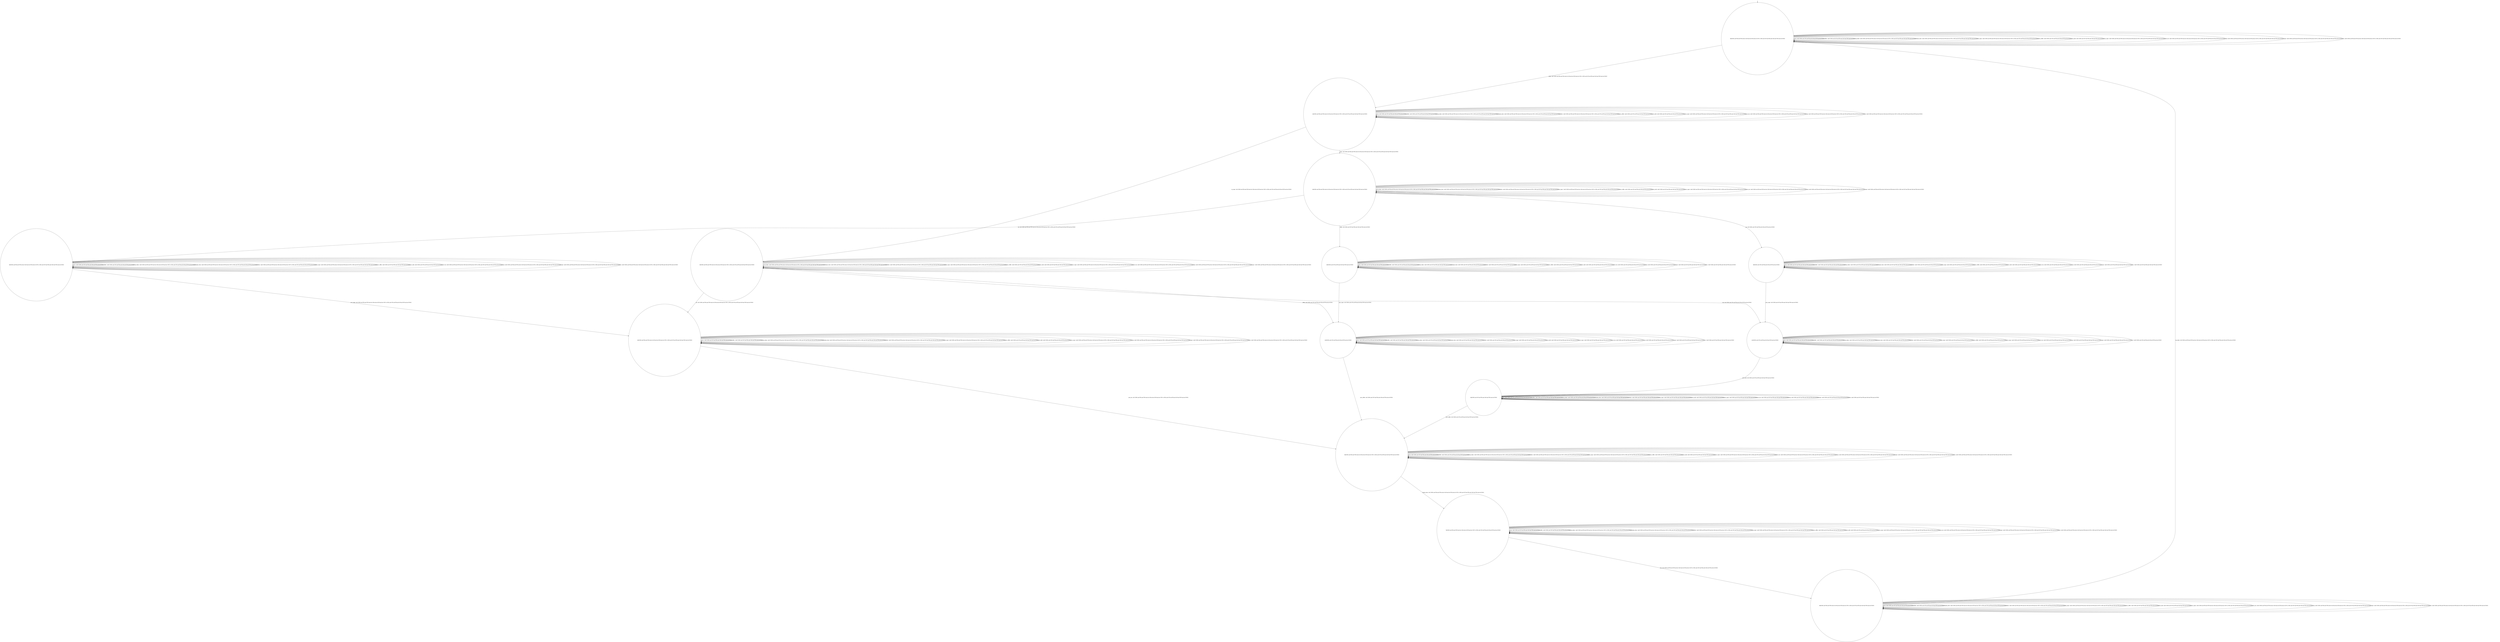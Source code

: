 digraph g {
	edge [lblstyle="above, sloped"];
	s0 [shape="circle" label="0@[((DOL and TEA and TON and not CAP and not EUR and not COF) or (DOL and COF and TEA and CAP and TON and not EUR))]"];
	s1 [shape="circle" label="1@[((DOL and TEA and TON and not CAP and not EUR and not COF) or (DOL and COF and TEA and CAP and TON and not EUR))]"];
	s2 [shape="circle" label="2@[((DOL and TEA and TON and not CAP and not EUR and not COF) or (DOL and COF and TEA and CAP and TON and not EUR))]"];
	s3 [shape="circle" label="3@[((DOL and TEA and TON and not CAP and not EUR and not COF) or (DOL and COF and TEA and CAP and TON and not EUR))]"];
	s4 [shape="circle" label="4@[((DOL and TEA and TON and not CAP and not EUR and not COF) or (DOL and COF and TEA and CAP and TON and not EUR))]"];
	s5 [shape="circle" label="5@[((DOL and TEA and TON and not CAP and not EUR and not COF) or (DOL and COF and TEA and CAP and TON and not EUR))]"];
	s6 [shape="circle" label="6@[((DOL and TEA and TON and not CAP and not EUR and not COF) or (DOL and COF and TEA and CAP and TON and not EUR))]"];
	s7 [shape="circle" label="7@[((DOL and TEA and TON and not CAP and not EUR and not COF) or (DOL and COF and TEA and CAP and TON and not EUR))]"];
	s8 [shape="circle" label="8@[((DOL and TEA and TON and not CAP and not EUR and not COF) or (DOL and COF and TEA and CAP and TON and not EUR))]"];
	s9 [shape="circle" label="9@[((DOL and COF and TEA and CAP and TON and not EUR))]"];
	s10 [shape="circle" label="10@[((DOL and COF and TEA and CAP and TON and not EUR))]"];
	s11 [shape="circle" label="11@[((DOL and COF and TEA and CAP and TON and not EUR))]"];
	s12 [shape="circle" label="12@[((DOL and COF and TEA and CAP and TON and not EUR))]"];
	s13 [shape="circle" label="13@[((DOL and COF and TEA and CAP and TON and not EUR))]"];
	s0 -> s0 [label="cap / nok() [((DOL and COF and TEA and CAP and TON and not EUR))]"];
	s0 -> s0 [label="coffee / nok() [((DOL and COF and TEA and CAP and TON and not EUR))]"];
	s0 -> s0 [label="cup_taken / nok() [((DOL and TEA and TON and not CAP and not EUR and not COF) or (DOL and COF and TEA and CAP and TON and not EUR))]"];
	s0 -> s0 [label="display_done / nok() [((DOL and TEA and TON and not CAP and not EUR and not COF) or (DOL and COF and TEA and CAP and TON and not EUR))]"];
	s0 -> s1 [label="dollar / ok() [((DOL and TEA and TON and not CAP and not EUR and not COF) or (DOL and COF and TEA and CAP and TON and not EUR))]"];
	s0 -> s0 [label="no_sugar / nok() [((DOL and TEA and TON and not CAP and not EUR and not COF) or (DOL and COF and TEA and CAP and TON and not EUR))]"];
	s0 -> s0 [label="pour_coffee / nok() [((DOL and COF and TEA and CAP and TON and not EUR))]"];
	s0 -> s0 [label="pour_milk / nok() [((DOL and COF and TEA and CAP and TON and not EUR))]"];
	s0 -> s0 [label="pour_sugar / nok() [((DOL and TEA and TON and not CAP and not EUR and not COF) or (DOL and COF and TEA and CAP and TON and not EUR))]"];
	s0 -> s0 [label="pour_tea / nok() [((DOL and TEA and TON and not CAP and not EUR and not COF) or (DOL and COF and TEA and CAP and TON and not EUR))]"];
	s0 -> s0 [label="ring / nok() [((DOL and TEA and TON and not CAP and not EUR and not COF) or (DOL and COF and TEA and CAP and TON and not EUR))]"];
	s0 -> s0 [label="sugar / nok() [((DOL and TEA and TON and not CAP and not EUR and not COF) or (DOL and COF and TEA and CAP and TON and not EUR))]"];
	s0 -> s0 [label="tea / nok() [((DOL and TEA and TON and not CAP and not EUR and not COF) or (DOL and COF and TEA and CAP and TON and not EUR))]"];
	s1 -> s1 [label="cap / nok() [((DOL and COF and TEA and CAP and TON and not EUR))]"];
	s1 -> s1 [label="coffee / nok() [((DOL and COF and TEA and CAP and TON and not EUR))]"];
	s1 -> s1 [label="cup_taken / nok() [((DOL and TEA and TON and not CAP and not EUR and not COF) or (DOL and COF and TEA and CAP and TON and not EUR))]"];
	s1 -> s1 [label="display_done / nok() [((DOL and TEA and TON and not CAP and not EUR and not COF) or (DOL and COF and TEA and CAP and TON and not EUR))]"];
	s1 -> s1 [label="dollar / nok() [((DOL and TEA and TON and not CAP and not EUR and not COF) or (DOL and COF and TEA and CAP and TON and not EUR))]"];
	s1 -> s2 [label="no_sugar / ok() [((DOL and TEA and TON and not CAP and not EUR and not COF) or (DOL and COF and TEA and CAP and TON and not EUR))]"];
	s1 -> s1 [label="pour_coffee / nok() [((DOL and COF and TEA and CAP and TON and not EUR))]"];
	s1 -> s1 [label="pour_milk / nok() [((DOL and COF and TEA and CAP and TON and not EUR))]"];
	s1 -> s1 [label="pour_sugar / nok() [((DOL and TEA and TON and not CAP and not EUR and not COF) or (DOL and COF and TEA and CAP and TON and not EUR))]"];
	s1 -> s1 [label="pour_tea / nok() [((DOL and TEA and TON and not CAP and not EUR and not COF) or (DOL and COF and TEA and CAP and TON and not EUR))]"];
	s1 -> s1 [label="ring / nok() [((DOL and TEA and TON and not CAP and not EUR and not COF) or (DOL and COF and TEA and CAP and TON and not EUR))]"];
	s1 -> s3 [label="sugar / ok() [((DOL and TEA and TON and not CAP and not EUR and not COF) or (DOL and COF and TEA and CAP and TON and not EUR))]"];
	s1 -> s1 [label="tea / nok() [((DOL and TEA and TON and not CAP and not EUR and not COF) or (DOL and COF and TEA and CAP and TON and not EUR))]"];
	s2 -> s11 [label="cap / ok() [((DOL and COF and TEA and CAP and TON and not EUR))]"];
	s2 -> s12 [label="coffee / ok() [((DOL and COF and TEA and CAP and TON and not EUR))]"];
	s2 -> s2 [label="cup_taken / nok() [((DOL and TEA and TON and not CAP and not EUR and not COF) or (DOL and COF and TEA and CAP and TON and not EUR))]"];
	s2 -> s2 [label="display_done / nok() [((DOL and TEA and TON and not CAP and not EUR and not COF) or (DOL and COF and TEA and CAP and TON and not EUR))]"];
	s2 -> s2 [label="dollar / nok() [((DOL and TEA and TON and not CAP and not EUR and not COF) or (DOL and COF and TEA and CAP and TON and not EUR))]"];
	s2 -> s2 [label="no_sugar / nok() [((DOL and TEA and TON and not CAP and not EUR and not COF) or (DOL and COF and TEA and CAP and TON and not EUR))]"];
	s2 -> s2 [label="pour_coffee / nok() [((DOL and COF and TEA and CAP and TON and not EUR))]"];
	s2 -> s2 [label="pour_milk / nok() [((DOL and COF and TEA and CAP and TON and not EUR))]"];
	s2 -> s2 [label="pour_sugar / nok() [((DOL and TEA and TON and not CAP and not EUR and not COF) or (DOL and COF and TEA and CAP and TON and not EUR))]"];
	s2 -> s2 [label="pour_tea / nok() [((DOL and TEA and TON and not CAP and not EUR and not COF) or (DOL and COF and TEA and CAP and TON and not EUR))]"];
	s2 -> s2 [label="ring / nok() [((DOL and TEA and TON and not CAP and not EUR and not COF) or (DOL and COF and TEA and CAP and TON and not EUR))]"];
	s2 -> s2 [label="sugar / void() [((DOL and TEA and TON and not CAP and not EUR and not COF) or (DOL and COF and TEA and CAP and TON and not EUR))]"];
	s2 -> s5 [label="tea / ok() [((DOL and TEA and TON and not CAP and not EUR and not COF) or (DOL and COF and TEA and CAP and TON and not EUR))]"];
	s3 -> s9 [label="cap / ok() [((DOL and COF and TEA and CAP and TON and not EUR))]"];
	s3 -> s10 [label="coffee / ok() [((DOL and COF and TEA and CAP and TON and not EUR))]"];
	s3 -> s3 [label="cup_taken / nok() [((DOL and TEA and TON and not CAP and not EUR and not COF) or (DOL and COF and TEA and CAP and TON and not EUR))]"];
	s3 -> s3 [label="display_done / nok() [((DOL and TEA and TON and not CAP and not EUR and not COF) or (DOL and COF and TEA and CAP and TON and not EUR))]"];
	s3 -> s3 [label="dollar / nok() [((DOL and TEA and TON and not CAP and not EUR and not COF) or (DOL and COF and TEA and CAP and TON and not EUR))]"];
	s3 -> s3 [label="no_sugar / void() [((DOL and TEA and TON and not CAP and not EUR and not COF) or (DOL and COF and TEA and CAP and TON and not EUR))]"];
	s3 -> s3 [label="pour_coffee / nok() [((DOL and COF and TEA and CAP and TON and not EUR))]"];
	s3 -> s3 [label="pour_milk / nok() [((DOL and COF and TEA and CAP and TON and not EUR))]"];
	s3 -> s3 [label="pour_sugar / nok() [((DOL and TEA and TON and not CAP and not EUR and not COF) or (DOL and COF and TEA and CAP and TON and not EUR))]"];
	s3 -> s3 [label="pour_tea / nok() [((DOL and TEA and TON and not CAP and not EUR and not COF) or (DOL and COF and TEA and CAP and TON and not EUR))]"];
	s3 -> s3 [label="ring / nok() [((DOL and TEA and TON and not CAP and not EUR and not COF) or (DOL and COF and TEA and CAP and TON and not EUR))]"];
	s3 -> s3 [label="sugar / nok() [((DOL and TEA and TON and not CAP and not EUR and not COF) or (DOL and COF and TEA and CAP and TON and not EUR))]"];
	s3 -> s4 [label="tea / ok() [((DOL and TEA and TON and not CAP and not EUR and not COF) or (DOL and COF and TEA and CAP and TON and not EUR))]"];
	s4 -> s4 [label="cap / void() [((DOL and COF and TEA and CAP and TON and not EUR))]"];
	s4 -> s4 [label="coffee / void() [((DOL and COF and TEA and CAP and TON and not EUR))]"];
	s4 -> s4 [label="cup_taken / nok() [((DOL and TEA and TON and not CAP and not EUR and not COF) or (DOL and COF and TEA and CAP and TON and not EUR))]"];
	s4 -> s4 [label="display_done / nok() [((DOL and TEA and TON and not CAP and not EUR and not COF) or (DOL and COF and TEA and CAP and TON and not EUR))]"];
	s4 -> s4 [label="dollar / nok() [((DOL and TEA and TON and not CAP and not EUR and not COF) or (DOL and COF and TEA and CAP and TON and not EUR))]"];
	s4 -> s4 [label="no_sugar / nok() [((DOL and TEA and TON and not CAP and not EUR and not COF) or (DOL and COF and TEA and CAP and TON and not EUR))]"];
	s4 -> s4 [label="pour_coffee / nok() [((DOL and COF and TEA and CAP and TON and not EUR))]"];
	s4 -> s4 [label="pour_milk / nok() [((DOL and COF and TEA and CAP and TON and not EUR))]"];
	s4 -> s5 [label="pour_sugar / ok() [((DOL and TEA and TON and not CAP and not EUR and not COF) or (DOL and COF and TEA and CAP and TON and not EUR))]"];
	s4 -> s4 [label="pour_tea / nok() [((DOL and TEA and TON and not CAP and not EUR and not COF) or (DOL and COF and TEA and CAP and TON and not EUR))]"];
	s4 -> s4 [label="ring / nok() [((DOL and TEA and TON and not CAP and not EUR and not COF) or (DOL and COF and TEA and CAP and TON and not EUR))]"];
	s4 -> s4 [label="sugar / nok() [((DOL and TEA and TON and not CAP and not EUR and not COF) or (DOL and COF and TEA and CAP and TON and not EUR))]"];
	s4 -> s4 [label="tea / nok() [((DOL and TEA and TON and not CAP and not EUR and not COF) or (DOL and COF and TEA and CAP and TON and not EUR))]"];
	s5 -> s5 [label="cap / void() [((DOL and COF and TEA and CAP and TON and not EUR))]"];
	s5 -> s5 [label="coffee / void() [((DOL and COF and TEA and CAP and TON and not EUR))]"];
	s5 -> s5 [label="cup_taken / nok() [((DOL and TEA and TON and not CAP and not EUR and not COF) or (DOL and COF and TEA and CAP and TON and not EUR))]"];
	s5 -> s5 [label="display_done / nok() [((DOL and TEA and TON and not CAP and not EUR and not COF) or (DOL and COF and TEA and CAP and TON and not EUR))]"];
	s5 -> s5 [label="dollar / nok() [((DOL and TEA and TON and not CAP and not EUR and not COF) or (DOL and COF and TEA and CAP and TON and not EUR))]"];
	s5 -> s5 [label="no_sugar / nok() [((DOL and TEA and TON and not CAP and not EUR and not COF) or (DOL and COF and TEA and CAP and TON and not EUR))]"];
	s5 -> s5 [label="pour_coffee / nok() [((DOL and COF and TEA and CAP and TON and not EUR))]"];
	s5 -> s5 [label="pour_milk / nok() [((DOL and COF and TEA and CAP and TON and not EUR))]"];
	s5 -> s5 [label="pour_sugar / nok() [((DOL and TEA and TON and not CAP and not EUR and not COF) or (DOL and COF and TEA and CAP and TON and not EUR))]"];
	s5 -> s6 [label="pour_tea / ok() [((DOL and TEA and TON and not CAP and not EUR and not COF) or (DOL and COF and TEA and CAP and TON and not EUR))]"];
	s5 -> s5 [label="ring / nok() [((DOL and TEA and TON and not CAP and not EUR and not COF) or (DOL and COF and TEA and CAP and TON and not EUR))]"];
	s5 -> s5 [label="sugar / nok() [((DOL and TEA and TON and not CAP and not EUR and not COF) or (DOL and COF and TEA and CAP and TON and not EUR))]"];
	s5 -> s5 [label="tea / nok() [((DOL and TEA and TON and not CAP and not EUR and not COF) or (DOL and COF and TEA and CAP and TON and not EUR))]"];
	s6 -> s6 [label="cap / nok() [((DOL and COF and TEA and CAP and TON and not EUR))]"];
	s6 -> s6 [label="coffee / nok() [((DOL and COF and TEA and CAP and TON and not EUR))]"];
	s6 -> s6 [label="cup_taken / nok() [((DOL and TEA and TON and not CAP and not EUR and not COF) or (DOL and COF and TEA and CAP and TON and not EUR))]"];
	s6 -> s7 [label="display_done / ok() [((DOL and TEA and TON and not CAP and not EUR and not COF) or (DOL and COF and TEA and CAP and TON and not EUR))]"];
	s6 -> s6 [label="dollar / nok() [((DOL and TEA and TON and not CAP and not EUR and not COF) or (DOL and COF and TEA and CAP and TON and not EUR))]"];
	s6 -> s6 [label="no_sugar / nok() [((DOL and TEA and TON and not CAP and not EUR and not COF) or (DOL and COF and TEA and CAP and TON and not EUR))]"];
	s6 -> s6 [label="pour_coffee / nok() [((DOL and COF and TEA and CAP and TON and not EUR))]"];
	s6 -> s6 [label="pour_milk / nok() [((DOL and COF and TEA and CAP and TON and not EUR))]"];
	s6 -> s6 [label="pour_sugar / nok() [((DOL and TEA and TON and not CAP and not EUR and not COF) or (DOL and COF and TEA and CAP and TON and not EUR))]"];
	s6 -> s6 [label="pour_tea / nok() [((DOL and TEA and TON and not CAP and not EUR and not COF) or (DOL and COF and TEA and CAP and TON and not EUR))]"];
	s6 -> s6 [label="ring / nok() [((DOL and TEA and TON and not CAP and not EUR and not COF) or (DOL and COF and TEA and CAP and TON and not EUR))]"];
	s6 -> s6 [label="sugar / nok() [((DOL and TEA and TON and not CAP and not EUR and not COF) or (DOL and COF and TEA and CAP and TON and not EUR))]"];
	s6 -> s6 [label="tea / nok() [((DOL and TEA and TON and not CAP and not EUR and not COF) or (DOL and COF and TEA and CAP and TON and not EUR))]"];
	s7 -> s7 [label="cap / nok() [((DOL and COF and TEA and CAP and TON and not EUR))]"];
	s7 -> s7 [label="coffee / nok() [((DOL and COF and TEA and CAP and TON and not EUR))]"];
	s7 -> s7 [label="cup_taken / nok() [((DOL and TEA and TON and not CAP and not EUR and not COF) or (DOL and COF and TEA and CAP and TON and not EUR))]"];
	s7 -> s7 [label="display_done / nok() [((DOL and TEA and TON and not CAP and not EUR and not COF) or (DOL and COF and TEA and CAP and TON and not EUR))]"];
	s7 -> s7 [label="dollar / nok() [((DOL and TEA and TON and not CAP and not EUR and not COF) or (DOL and COF and TEA and CAP and TON and not EUR))]"];
	s7 -> s7 [label="no_sugar / nok() [((DOL and TEA and TON and not CAP and not EUR and not COF) or (DOL and COF and TEA and CAP and TON and not EUR))]"];
	s7 -> s7 [label="pour_coffee / nok() [((DOL and COF and TEA and CAP and TON and not EUR))]"];
	s7 -> s7 [label="pour_milk / nok() [((DOL and COF and TEA and CAP and TON and not EUR))]"];
	s7 -> s7 [label="pour_sugar / nok() [((DOL and TEA and TON and not CAP and not EUR and not COF) or (DOL and COF and TEA and CAP and TON and not EUR))]"];
	s7 -> s7 [label="pour_tea / nok() [((DOL and TEA and TON and not CAP and not EUR and not COF) or (DOL and COF and TEA and CAP and TON and not EUR))]"];
	s7 -> s8 [label="ring / ok() [((DOL and TEA and TON and not CAP and not EUR and not COF) or (DOL and COF and TEA and CAP and TON and not EUR))]"];
	s7 -> s7 [label="sugar / nok() [((DOL and TEA and TON and not CAP and not EUR and not COF) or (DOL and COF and TEA and CAP and TON and not EUR))]"];
	s7 -> s7 [label="tea / nok() [((DOL and TEA and TON and not CAP and not EUR and not COF) or (DOL and COF and TEA and CAP and TON and not EUR))]"];
	s8 -> s8 [label="cap / nok() [((DOL and COF and TEA and CAP and TON and not EUR))]"];
	s8 -> s8 [label="coffee / nok() [((DOL and COF and TEA and CAP and TON and not EUR))]"];
	s8 -> s0 [label="cup_taken / ok() [((DOL and TEA and TON and not CAP and not EUR and not COF) or (DOL and COF and TEA and CAP and TON and not EUR))]"];
	s8 -> s8 [label="display_done / nok() [((DOL and TEA and TON and not CAP and not EUR and not COF) or (DOL and COF and TEA and CAP and TON and not EUR))]"];
	s8 -> s8 [label="dollar / nok() [((DOL and TEA and TON and not CAP and not EUR and not COF) or (DOL and COF and TEA and CAP and TON and not EUR))]"];
	s8 -> s8 [label="no_sugar / nok() [((DOL and TEA and TON and not CAP and not EUR and not COF) or (DOL and COF and TEA and CAP and TON and not EUR))]"];
	s8 -> s8 [label="pour_coffee / nok() [((DOL and COF and TEA and CAP and TON and not EUR))]"];
	s8 -> s8 [label="pour_milk / nok() [((DOL and COF and TEA and CAP and TON and not EUR))]"];
	s8 -> s8 [label="pour_sugar / nok() [((DOL and TEA and TON and not CAP and not EUR and not COF) or (DOL and COF and TEA and CAP and TON and not EUR))]"];
	s8 -> s8 [label="pour_tea / nok() [((DOL and TEA and TON and not CAP and not EUR and not COF) or (DOL and COF and TEA and CAP and TON and not EUR))]"];
	s8 -> s8 [label="ring / nok() [((DOL and TEA and TON and not CAP and not EUR and not COF) or (DOL and COF and TEA and CAP and TON and not EUR))]"];
	s8 -> s8 [label="sugar / nok() [((DOL and TEA and TON and not CAP and not EUR and not COF) or (DOL and COF and TEA and CAP and TON and not EUR))]"];
	s8 -> s8 [label="tea / nok() [((DOL and TEA and TON and not CAP and not EUR and not COF) or (DOL and COF and TEA and CAP and TON and not EUR))]"];
	s9 -> s9 [label="cap / nok() [((DOL and COF and TEA and CAP and TON and not EUR))]"];
	s9 -> s9 [label="coffee / void() [((DOL and COF and TEA and CAP and TON and not EUR))]"];
	s9 -> s9 [label="cup_taken / nok() [((DOL and COF and TEA and CAP and TON and not EUR))]"];
	s9 -> s9 [label="display_done / nok() [((DOL and COF and TEA and CAP and TON and not EUR))]"];
	s9 -> s9 [label="dollar / nok() [((DOL and COF and TEA and CAP and TON and not EUR))]"];
	s9 -> s9 [label="no_sugar / nok() [((DOL and COF and TEA and CAP and TON and not EUR))]"];
	s9 -> s9 [label="pour_coffee / nok() [((DOL and COF and TEA and CAP and TON and not EUR))]"];
	s9 -> s9 [label="pour_milk / nok() [((DOL and COF and TEA and CAP and TON and not EUR))]"];
	s9 -> s11 [label="pour_sugar / ok() [((DOL and COF and TEA and CAP and TON and not EUR))]"];
	s9 -> s9 [label="pour_tea / nok() [((DOL and COF and TEA and CAP and TON and not EUR))]"];
	s9 -> s9 [label="ring / nok() [((DOL and COF and TEA and CAP and TON and not EUR))]"];
	s9 -> s9 [label="sugar / nok() [((DOL and COF and TEA and CAP and TON and not EUR))]"];
	s9 -> s9 [label="tea / void() [((DOL and COF and TEA and CAP and TON and not EUR))]"];
	s10 -> s10 [label="cap / void() [((DOL and COF and TEA and CAP and TON and not EUR))]"];
	s10 -> s10 [label="coffee / nok() [((DOL and COF and TEA and CAP and TON and not EUR))]"];
	s10 -> s10 [label="cup_taken / nok() [((DOL and COF and TEA and CAP and TON and not EUR))]"];
	s10 -> s10 [label="display_done / nok() [((DOL and COF and TEA and CAP and TON and not EUR))]"];
	s10 -> s10 [label="dollar / nok() [((DOL and COF and TEA and CAP and TON and not EUR))]"];
	s10 -> s10 [label="no_sugar / nok() [((DOL and COF and TEA and CAP and TON and not EUR))]"];
	s10 -> s10 [label="pour_coffee / nok() [((DOL and COF and TEA and CAP and TON and not EUR))]"];
	s10 -> s10 [label="pour_milk / nok() [((DOL and COF and TEA and CAP and TON and not EUR))]"];
	s10 -> s12 [label="pour_sugar / ok() [((DOL and COF and TEA and CAP and TON and not EUR))]"];
	s10 -> s10 [label="pour_tea / nok() [((DOL and COF and TEA and CAP and TON and not EUR))]"];
	s10 -> s10 [label="ring / nok() [((DOL and COF and TEA and CAP and TON and not EUR))]"];
	s10 -> s10 [label="sugar / nok() [((DOL and COF and TEA and CAP and TON and not EUR))]"];
	s10 -> s10 [label="tea / void() [((DOL and COF and TEA and CAP and TON and not EUR))]"];
	s11 -> s11 [label="cap / nok() [((DOL and COF and TEA and CAP and TON and not EUR))]"];
	s11 -> s11 [label="coffee / void() [((DOL and COF and TEA and CAP and TON and not EUR))]"];
	s11 -> s11 [label="cup_taken / nok() [((DOL and COF and TEA and CAP and TON and not EUR))]"];
	s11 -> s11 [label="display_done / nok() [((DOL and COF and TEA and CAP and TON and not EUR))]"];
	s11 -> s11 [label="dollar / nok() [((DOL and COF and TEA and CAP and TON and not EUR))]"];
	s11 -> s11 [label="no_sugar / nok() [((DOL and COF and TEA and CAP and TON and not EUR))]"];
	s11 -> s11 [label="pour_coffee / nok() [((DOL and COF and TEA and CAP and TON and not EUR))]"];
	s11 -> s13 [label="pour_milk / ok() [((DOL and COF and TEA and CAP and TON and not EUR))]"];
	s11 -> s11 [label="pour_sugar / nok() [((DOL and COF and TEA and CAP and TON and not EUR))]"];
	s11 -> s11 [label="pour_tea / nok() [((DOL and COF and TEA and CAP and TON and not EUR))]"];
	s11 -> s11 [label="ring / nok() [((DOL and COF and TEA and CAP and TON and not EUR))]"];
	s11 -> s11 [label="sugar / nok() [((DOL and COF and TEA and CAP and TON and not EUR))]"];
	s11 -> s11 [label="tea / void() [((DOL and COF and TEA and CAP and TON and not EUR))]"];
	s12 -> s12 [label="cap / void() [((DOL and COF and TEA and CAP and TON and not EUR))]"];
	s12 -> s12 [label="coffee / nok() [((DOL and COF and TEA and CAP and TON and not EUR))]"];
	s12 -> s12 [label="cup_taken / nok() [((DOL and COF and TEA and CAP and TON and not EUR))]"];
	s12 -> s12 [label="display_done / nok() [((DOL and COF and TEA and CAP and TON and not EUR))]"];
	s12 -> s12 [label="dollar / nok() [((DOL and COF and TEA and CAP and TON and not EUR))]"];
	s12 -> s12 [label="no_sugar / nok() [((DOL and COF and TEA and CAP and TON and not EUR))]"];
	s12 -> s6 [label="pour_coffee / ok() [((DOL and COF and TEA and CAP and TON and not EUR))]"];
	s12 -> s12 [label="pour_milk / nok() [((DOL and COF and TEA and CAP and TON and not EUR))]"];
	s12 -> s12 [label="pour_sugar / nok() [((DOL and COF and TEA and CAP and TON and not EUR))]"];
	s12 -> s12 [label="pour_tea / nok() [((DOL and COF and TEA and CAP and TON and not EUR))]"];
	s12 -> s12 [label="ring / nok() [((DOL and COF and TEA and CAP and TON and not EUR))]"];
	s12 -> s12 [label="sugar / nok() [((DOL and COF and TEA and CAP and TON and not EUR))]"];
	s12 -> s12 [label="tea / void() [((DOL and COF and TEA and CAP and TON and not EUR))]"];
	s13 -> s13 [label="cap / nok() [((DOL and COF and TEA and CAP and TON and not EUR))]"];
	s13 -> s13 [label="coffee / nok() [((DOL and COF and TEA and CAP and TON and not EUR))]"];
	s13 -> s13 [label="cup_taken / nok() [((DOL and COF and TEA and CAP and TON and not EUR))]"];
	s13 -> s13 [label="display_done / nok() [((DOL and COF and TEA and CAP and TON and not EUR))]"];
	s13 -> s13 [label="dollar / nok() [((DOL and COF and TEA and CAP and TON and not EUR))]"];
	s13 -> s13 [label="no_sugar / nok() [((DOL and COF and TEA and CAP and TON and not EUR))]"];
	s13 -> s6 [label="pour_coffee / ok() [((DOL and COF and TEA and CAP and TON and not EUR))]"];
	s13 -> s13 [label="pour_milk / nok() [((DOL and COF and TEA and CAP and TON and not EUR))]"];
	s13 -> s13 [label="pour_sugar / nok() [((DOL and COF and TEA and CAP and TON and not EUR))]"];
	s13 -> s13 [label="pour_tea / nok() [((DOL and COF and TEA and CAP and TON and not EUR))]"];
	s13 -> s13 [label="ring / nok() [((DOL and COF and TEA and CAP and TON and not EUR))]"];
	s13 -> s13 [label="sugar / nok() [((DOL and COF and TEA and CAP and TON and not EUR))]"];
	s13 -> s13 [label="tea / nok() [((DOL and COF and TEA and CAP and TON and not EUR))]"];
	__start0 [label="" shape="none" width="0" height="0"];
	__start0 -> s0;
}